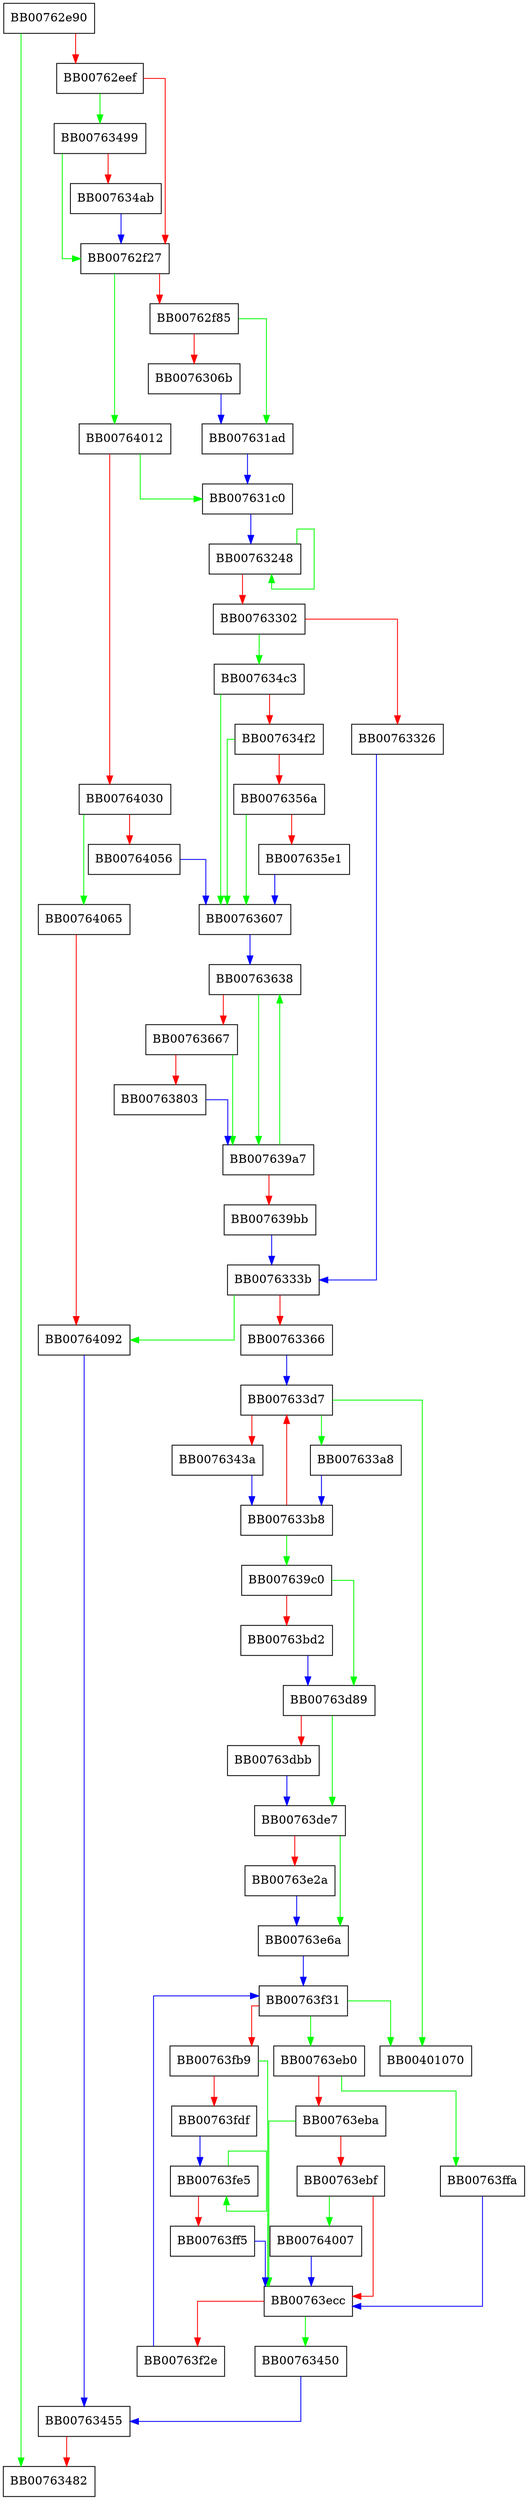 digraph tls1_1_multi_block_encrypt {
  node [shape="box"];
  graph [splines=ortho];
  BB00762e90 -> BB00763482 [color="green"];
  BB00762e90 -> BB00762eef [color="red"];
  BB00762eef -> BB00763499 [color="green"];
  BB00762eef -> BB00762f27 [color="red"];
  BB00762f27 -> BB00764012 [color="green"];
  BB00762f27 -> BB00762f85 [color="red"];
  BB00762f85 -> BB007631ad [color="green"];
  BB00762f85 -> BB0076306b [color="red"];
  BB0076306b -> BB007631ad [color="blue"];
  BB007631ad -> BB007631c0 [color="blue"];
  BB007631c0 -> BB00763248 [color="blue"];
  BB00763248 -> BB00763248 [color="green"];
  BB00763248 -> BB00763302 [color="red"];
  BB00763302 -> BB007634c3 [color="green"];
  BB00763302 -> BB00763326 [color="red"];
  BB00763326 -> BB0076333b [color="blue"];
  BB0076333b -> BB00764092 [color="green"];
  BB0076333b -> BB00763366 [color="red"];
  BB00763366 -> BB007633d7 [color="blue"];
  BB007633a8 -> BB007633b8 [color="blue"];
  BB007633b8 -> BB007639c0 [color="green"];
  BB007633b8 -> BB007633d7 [color="red"];
  BB007633d7 -> BB00401070 [color="green"];
  BB007633d7 -> BB007633a8 [color="green"];
  BB007633d7 -> BB0076343a [color="red"];
  BB0076343a -> BB007633b8 [color="blue"];
  BB00763450 -> BB00763455 [color="blue"];
  BB00763455 -> BB00763482 [color="red"];
  BB00763499 -> BB00762f27 [color="green"];
  BB00763499 -> BB007634ab [color="red"];
  BB007634ab -> BB00762f27 [color="blue"];
  BB007634c3 -> BB00763607 [color="green"];
  BB007634c3 -> BB007634f2 [color="red"];
  BB007634f2 -> BB00763607 [color="green"];
  BB007634f2 -> BB0076356a [color="red"];
  BB0076356a -> BB00763607 [color="green"];
  BB0076356a -> BB007635e1 [color="red"];
  BB007635e1 -> BB00763607 [color="blue"];
  BB00763607 -> BB00763638 [color="blue"];
  BB00763638 -> BB007639a7 [color="green"];
  BB00763638 -> BB00763667 [color="red"];
  BB00763667 -> BB007639a7 [color="green"];
  BB00763667 -> BB00763803 [color="red"];
  BB00763803 -> BB007639a7 [color="blue"];
  BB007639a7 -> BB00763638 [color="green"];
  BB007639a7 -> BB007639bb [color="red"];
  BB007639bb -> BB0076333b [color="blue"];
  BB007639c0 -> BB00763d89 [color="green"];
  BB007639c0 -> BB00763bd2 [color="red"];
  BB00763bd2 -> BB00763d89 [color="blue"];
  BB00763d89 -> BB00763de7 [color="green"];
  BB00763d89 -> BB00763dbb [color="red"];
  BB00763dbb -> BB00763de7 [color="blue"];
  BB00763de7 -> BB00763e6a [color="green"];
  BB00763de7 -> BB00763e2a [color="red"];
  BB00763e2a -> BB00763e6a [color="blue"];
  BB00763e6a -> BB00763f31 [color="blue"];
  BB00763eb0 -> BB00763ffa [color="green"];
  BB00763eb0 -> BB00763eba [color="red"];
  BB00763eba -> BB00763ecc [color="green"];
  BB00763eba -> BB00763ebf [color="red"];
  BB00763ebf -> BB00764007 [color="green"];
  BB00763ebf -> BB00763ecc [color="red"];
  BB00763ecc -> BB00763450 [color="green"];
  BB00763ecc -> BB00763f2e [color="red"];
  BB00763f2e -> BB00763f31 [color="blue"];
  BB00763f31 -> BB00401070 [color="green"];
  BB00763f31 -> BB00763eb0 [color="green"];
  BB00763f31 -> BB00763fb9 [color="red"];
  BB00763fb9 -> BB00763ecc [color="green"];
  BB00763fb9 -> BB00763fdf [color="red"];
  BB00763fdf -> BB00763fe5 [color="blue"];
  BB00763fe5 -> BB00763fe5 [color="green"];
  BB00763fe5 -> BB00763ff5 [color="red"];
  BB00763ff5 -> BB00763ecc [color="blue"];
  BB00763ffa -> BB00763ecc [color="blue"];
  BB00764007 -> BB00763ecc [color="blue"];
  BB00764012 -> BB007631c0 [color="green"];
  BB00764012 -> BB00764030 [color="red"];
  BB00764030 -> BB00764065 [color="green"];
  BB00764030 -> BB00764056 [color="red"];
  BB00764056 -> BB00763607 [color="blue"];
  BB00764065 -> BB00764092 [color="red"];
  BB00764092 -> BB00763455 [color="blue"];
}